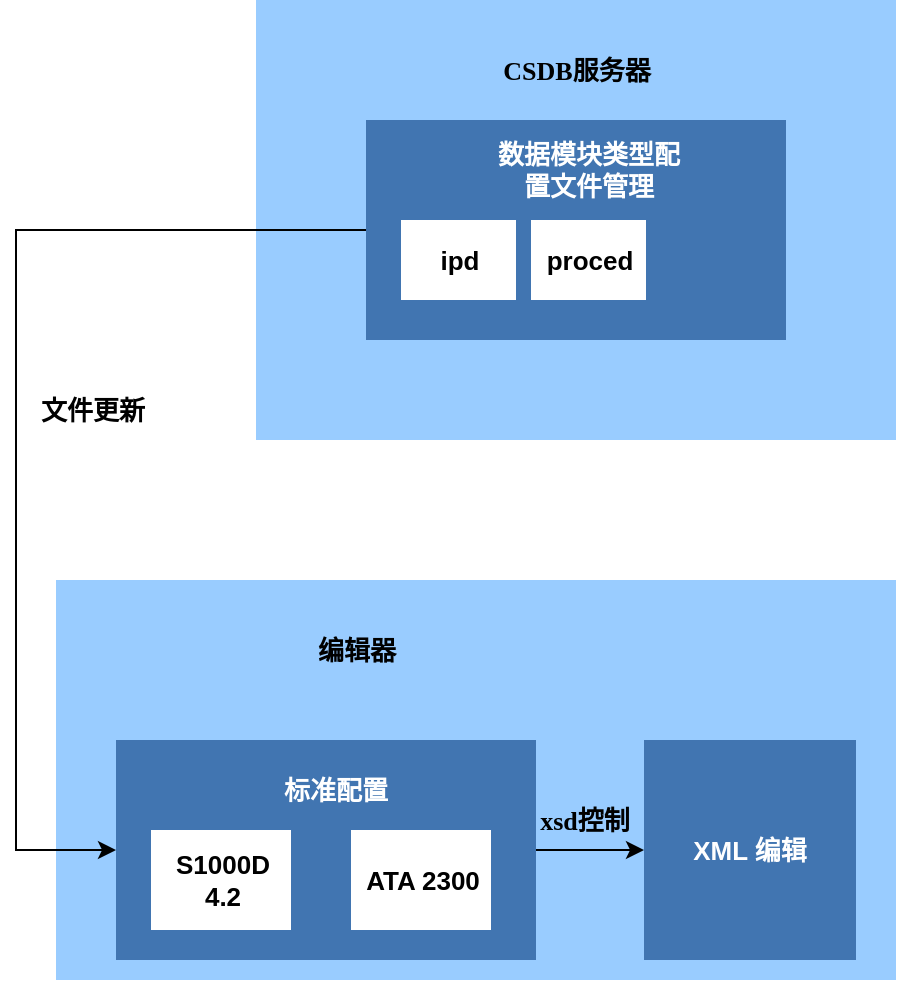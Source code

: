 <mxfile version="26.1.2">
  <diagram name="第 1 页" id="FHXKr0zKF4GF57OW8jTa">
    <mxGraphModel dx="910" dy="490" grid="1" gridSize="10" guides="1" tooltips="1" connect="1" arrows="1" fold="1" page="1" pageScale="1" pageWidth="827" pageHeight="1169" math="0" shadow="0">
      <root>
        <mxCell id="0" />
        <mxCell id="1" parent="0" />
        <mxCell id="poCM_1kXqRK1p8-Zq75z-2" value="" style="rounded=0;whiteSpace=wrap;html=1;fillColor=#99CCFF;strokeColor=none;" vertex="1" parent="1">
          <mxGeometry x="120" y="430" width="420" height="200" as="geometry" />
        </mxCell>
        <mxCell id="poCM_1kXqRK1p8-Zq75z-3" value="编辑器" style="text;html=1;align=center;verticalAlign=middle;resizable=0;points=[];autosize=1;strokeColor=none;fillColor=none;fontStyle=1;fontFamily=Garamond;fontSize=13;" vertex="1" parent="1">
          <mxGeometry x="240" y="450" width="60" height="30" as="geometry" />
        </mxCell>
        <mxCell id="poCM_1kXqRK1p8-Zq75z-4" value="" style="rounded=0;whiteSpace=wrap;html=1;fontStyle=1;fontSize=13;fillColor=#4175B1;strokeColor=none;" vertex="1" parent="1">
          <mxGeometry x="150" y="510" width="210" height="110" as="geometry" />
        </mxCell>
        <mxCell id="poCM_1kXqRK1p8-Zq75z-5" value="" style="rounded=0;whiteSpace=wrap;html=1;fillColor=#99CCFF;strokeColor=none;" vertex="1" parent="1">
          <mxGeometry x="220" y="140" width="320" height="220" as="geometry" />
        </mxCell>
        <mxCell id="poCM_1kXqRK1p8-Zq75z-6" value="CSDB服务器" style="text;html=1;align=center;verticalAlign=middle;resizable=0;points=[];autosize=1;strokeColor=none;fillColor=none;fontStyle=1;fontFamily=Garamond;fontSize=13;" vertex="1" parent="1">
          <mxGeometry x="335" y="160" width="90" height="30" as="geometry" />
        </mxCell>
        <mxCell id="poCM_1kXqRK1p8-Zq75z-7" value="标准配置" style="text;html=1;align=center;verticalAlign=middle;whiteSpace=wrap;rounded=0;fontStyle=1;fontSize=13;strokeColor=none;fontColor=#FFFFFF;" vertex="1" parent="1">
          <mxGeometry x="230" y="520" width="60" height="30" as="geometry" />
        </mxCell>
        <mxCell id="poCM_1kXqRK1p8-Zq75z-8" value="" style="rounded=0;whiteSpace=wrap;html=1;fontStyle=1;fontSize=13;fillColor=#FFFFFF;strokeColor=none;" vertex="1" parent="1">
          <mxGeometry x="167.5" y="555" width="70" height="50" as="geometry" />
        </mxCell>
        <mxCell id="poCM_1kXqRK1p8-Zq75z-9" value="S1000D&lt;div&gt;4.2&lt;/div&gt;" style="text;html=1;align=center;verticalAlign=middle;resizable=0;points=[];autosize=1;strokeColor=none;fillColor=none;fontStyle=1;fontSize=13;" vertex="1" parent="1">
          <mxGeometry x="167.5" y="560" width="70" height="40" as="geometry" />
        </mxCell>
        <mxCell id="poCM_1kXqRK1p8-Zq75z-11" value="" style="rounded=0;whiteSpace=wrap;html=1;fontStyle=1;fontSize=13;fillColor=#FFFFFF;strokeColor=none;" vertex="1" parent="1">
          <mxGeometry x="267.5" y="555" width="70" height="50" as="geometry" />
        </mxCell>
        <mxCell id="poCM_1kXqRK1p8-Zq75z-12" value="ATA 2300" style="text;html=1;align=center;verticalAlign=middle;resizable=0;points=[];autosize=1;strokeColor=none;fillColor=none;fontStyle=1;fontSize=13;" vertex="1" parent="1">
          <mxGeometry x="262.5" y="565" width="80" height="30" as="geometry" />
        </mxCell>
        <mxCell id="poCM_1kXqRK1p8-Zq75z-13" value="" style="rounded=0;whiteSpace=wrap;html=1;fontStyle=1;fontSize=13;fillColor=#4175B1;strokeColor=none;" vertex="1" parent="1">
          <mxGeometry x="275" y="200" width="210" height="110" as="geometry" />
        </mxCell>
        <mxCell id="poCM_1kXqRK1p8-Zq75z-15" value="数据模块类型配置文件管理" style="text;html=1;align=center;verticalAlign=middle;whiteSpace=wrap;rounded=0;fontStyle=1;fontSize=13;strokeColor=none;fontColor=#FFFFFF;" vertex="1" parent="1">
          <mxGeometry x="340" y="210" width="92.5" height="30" as="geometry" />
        </mxCell>
        <mxCell id="poCM_1kXqRK1p8-Zq75z-19" value="ipd" style="rounded=0;whiteSpace=wrap;html=1;fontStyle=1;fontSize=13;fillColor=#FFFFFF;strokeColor=none;" vertex="1" parent="1">
          <mxGeometry x="292.5" y="250" width="57.5" height="40" as="geometry" />
        </mxCell>
        <mxCell id="poCM_1kXqRK1p8-Zq75z-20" value="" style="rounded=0;whiteSpace=wrap;html=1;fontStyle=1;fontSize=13;fillColor=#4175B1;strokeColor=none;" vertex="1" parent="1">
          <mxGeometry x="414" y="510" width="106" height="110" as="geometry" />
        </mxCell>
        <mxCell id="poCM_1kXqRK1p8-Zq75z-21" value="XML 编辑" style="text;html=1;align=center;verticalAlign=middle;whiteSpace=wrap;rounded=0;fontStyle=1;fontSize=13;strokeColor=none;fontColor=#FFFFFF;" vertex="1" parent="1">
          <mxGeometry x="437" y="550" width="60" height="30" as="geometry" />
        </mxCell>
        <mxCell id="poCM_1kXqRK1p8-Zq75z-22" value="" style="endArrow=classic;html=1;rounded=0;exitX=1;exitY=0.5;exitDx=0;exitDy=0;entryX=0;entryY=0.5;entryDx=0;entryDy=0;" edge="1" parent="1" source="poCM_1kXqRK1p8-Zq75z-4" target="poCM_1kXqRK1p8-Zq75z-20">
          <mxGeometry width="50" height="50" relative="1" as="geometry">
            <mxPoint x="420" y="500" as="sourcePoint" />
            <mxPoint x="470" y="450" as="targetPoint" />
          </mxGeometry>
        </mxCell>
        <mxCell id="poCM_1kXqRK1p8-Zq75z-23" value="xsd控制" style="text;html=1;align=center;verticalAlign=middle;resizable=0;points=[];autosize=1;strokeColor=none;fillColor=none;fontStyle=1;fontFamily=Garamond;fontSize=13;" vertex="1" parent="1">
          <mxGeometry x="349" y="535" width="70" height="30" as="geometry" />
        </mxCell>
        <mxCell id="poCM_1kXqRK1p8-Zq75z-24" value="proced" style="rounded=0;whiteSpace=wrap;html=1;fontStyle=1;fontSize=13;fillColor=#FFFFFF;strokeColor=none;" vertex="1" parent="1">
          <mxGeometry x="357.5" y="250" width="57.5" height="40" as="geometry" />
        </mxCell>
        <mxCell id="poCM_1kXqRK1p8-Zq75z-25" value="" style="endArrow=classic;html=1;rounded=0;exitX=0;exitY=0.5;exitDx=0;exitDy=0;entryX=0;entryY=0.5;entryDx=0;entryDy=0;" edge="1" parent="1" source="poCM_1kXqRK1p8-Zq75z-13" target="poCM_1kXqRK1p8-Zq75z-4">
          <mxGeometry width="50" height="50" relative="1" as="geometry">
            <mxPoint x="420" y="410" as="sourcePoint" />
            <mxPoint x="470" y="360" as="targetPoint" />
            <Array as="points">
              <mxPoint x="100" y="255" />
              <mxPoint x="100" y="565" />
            </Array>
          </mxGeometry>
        </mxCell>
        <mxCell id="poCM_1kXqRK1p8-Zq75z-26" value="文件更新" style="text;html=1;align=center;verticalAlign=middle;resizable=0;points=[];autosize=1;strokeColor=none;fillColor=none;fontStyle=1;fontFamily=Garamond;fontSize=13;" vertex="1" parent="1">
          <mxGeometry x="97.5" y="330" width="80" height="30" as="geometry" />
        </mxCell>
      </root>
    </mxGraphModel>
  </diagram>
</mxfile>
